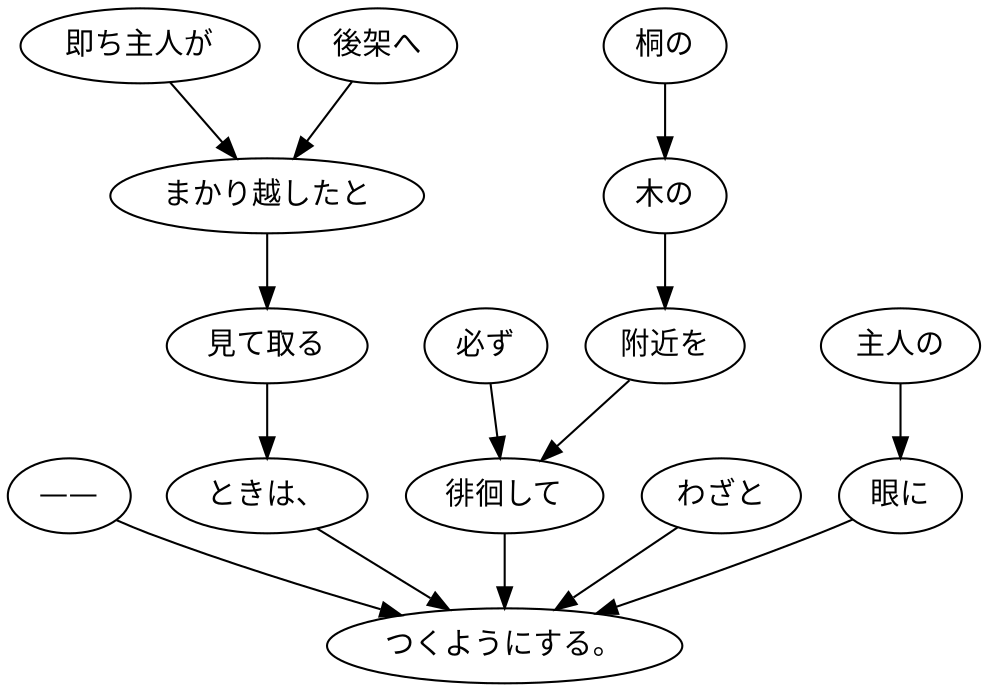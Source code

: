 digraph graph4837 {
	node0 [label="——"];
	node1 [label="即ち主人が"];
	node2 [label="後架へ"];
	node3 [label="まかり越したと"];
	node4 [label="見て取る"];
	node5 [label="ときは、"];
	node6 [label="必ず"];
	node7 [label="桐の"];
	node8 [label="木の"];
	node9 [label="附近を"];
	node10 [label="徘徊して"];
	node11 [label="わざと"];
	node12 [label="主人の"];
	node13 [label="眼に"];
	node14 [label="つくようにする。"];
	node0 -> node14;
	node1 -> node3;
	node2 -> node3;
	node3 -> node4;
	node4 -> node5;
	node5 -> node14;
	node6 -> node10;
	node7 -> node8;
	node8 -> node9;
	node9 -> node10;
	node10 -> node14;
	node11 -> node14;
	node12 -> node13;
	node13 -> node14;
}
